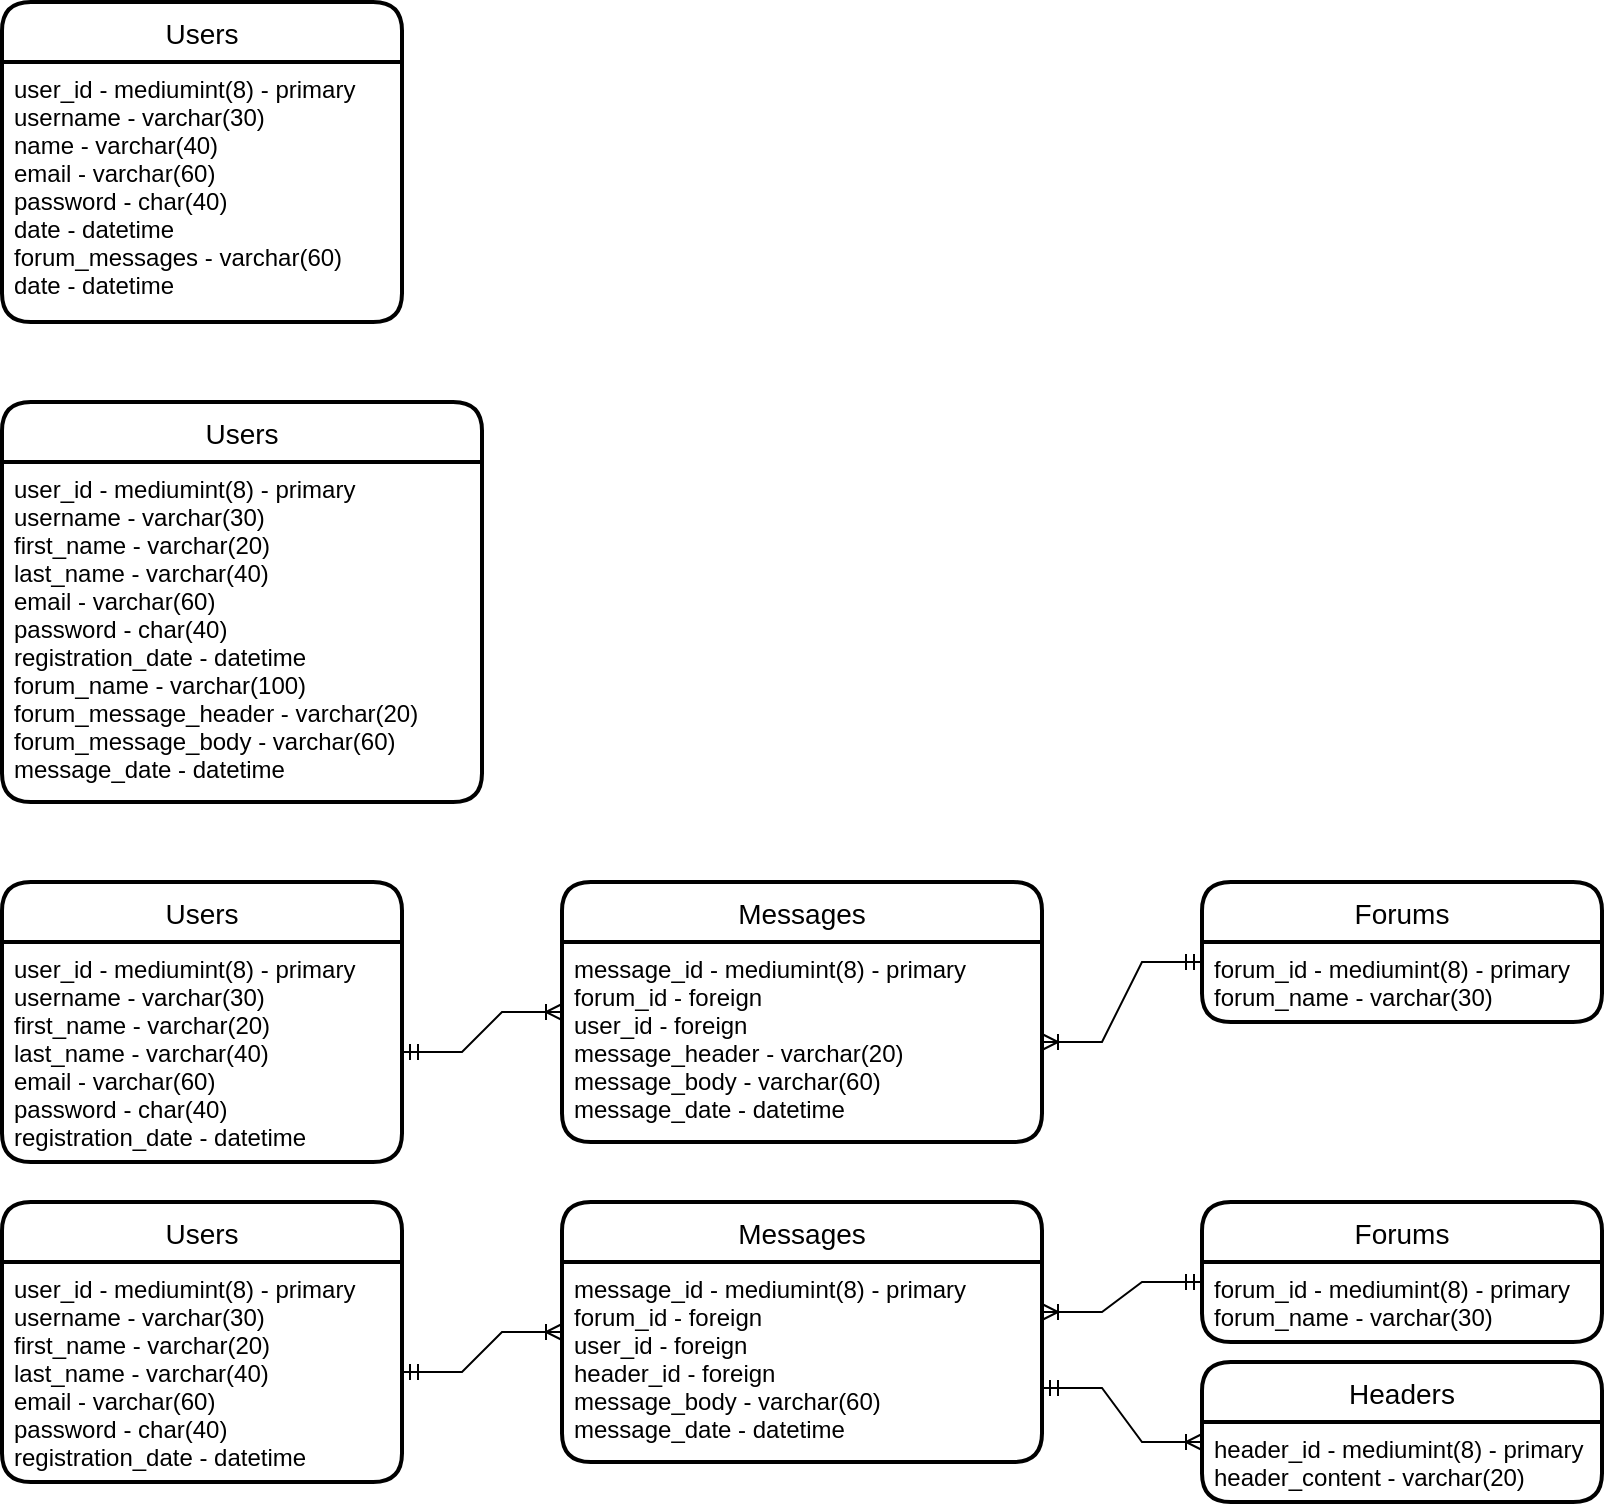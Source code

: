 <mxfile version="17.2.4" type="device"><diagram id="argeTwtFVw0A9GGsXqhy" name="Page-1"><mxGraphModel dx="1102" dy="844" grid="1" gridSize="10" guides="1" tooltips="1" connect="1" arrows="1" fold="1" page="1" pageScale="1" pageWidth="850" pageHeight="1100" math="0" shadow="0"><root><mxCell id="0"/><mxCell id="1" parent="0"/><mxCell id="o1aBW2jIDPf4MluN3RK8-1" value="Users" style="swimlane;childLayout=stackLayout;horizontal=1;startSize=30;horizontalStack=0;rounded=1;fontSize=14;fontStyle=0;strokeWidth=2;resizeParent=0;resizeLast=1;shadow=0;dashed=0;align=center;arcSize=16;" parent="1" vertex="1"><mxGeometry x="40" y="480" width="200" height="140" as="geometry"><mxRectangle x="120" y="150" width="70" height="30" as="alternateBounds"/></mxGeometry></mxCell><mxCell id="o1aBW2jIDPf4MluN3RK8-2" value="user_id - mediumint(8) - primary&#10;username - varchar(30)&#10;first_name - varchar(20)&#10;last_name - varchar(40)&#10;email - varchar(60)&#10;password - char(40)&#10;registration_date - datetime" style="align=left;strokeColor=none;fillColor=none;spacingLeft=4;fontSize=12;verticalAlign=top;resizable=0;rotatable=0;part=1;" parent="o1aBW2jIDPf4MluN3RK8-1" vertex="1"><mxGeometry y="30" width="200" height="110" as="geometry"/></mxCell><mxCell id="AXFl1zbKxgG5FfmS8HSk-2" value="Users" style="swimlane;childLayout=stackLayout;horizontal=1;startSize=30;horizontalStack=0;rounded=1;fontSize=14;fontStyle=0;strokeWidth=2;resizeParent=0;resizeLast=1;shadow=0;dashed=0;align=center;arcSize=16;" parent="1" vertex="1"><mxGeometry x="40" y="40" width="200" height="160" as="geometry"><mxRectangle x="120" y="150" width="70" height="30" as="alternateBounds"/></mxGeometry></mxCell><mxCell id="AXFl1zbKxgG5FfmS8HSk-3" value="user_id - mediumint(8) - primary&#10;username - varchar(30)&#10;name - varchar(40)&#10;email - varchar(60)&#10;password - char(40)&#10;date - datetime&#10;forum_messages - varchar(60)&#10;date - datetime&#10;" style="align=left;strokeColor=none;fillColor=none;spacingLeft=4;fontSize=12;verticalAlign=top;resizable=0;rotatable=0;part=1;" parent="AXFl1zbKxgG5FfmS8HSk-2" vertex="1"><mxGeometry y="30" width="200" height="130" as="geometry"/></mxCell><mxCell id="AXFl1zbKxgG5FfmS8HSk-6" value="Users" style="swimlane;childLayout=stackLayout;horizontal=1;startSize=30;horizontalStack=0;rounded=1;fontSize=14;fontStyle=0;strokeWidth=2;resizeParent=0;resizeLast=1;shadow=0;dashed=0;align=center;arcSize=16;" parent="1" vertex="1"><mxGeometry x="40" y="240" width="240" height="200" as="geometry"><mxRectangle x="120" y="150" width="70" height="30" as="alternateBounds"/></mxGeometry></mxCell><mxCell id="AXFl1zbKxgG5FfmS8HSk-7" value="user_id - mediumint(8) - primary&#10;username - varchar(30)&#10;first_name - varchar(20)&#10;last_name - varchar(40)&#10;email - varchar(60)&#10;password - char(40)&#10;registration_date - datetime&#10;forum_name - varchar(100)&#10;forum_message_header - varchar(20)&#10;forum_message_body - varchar(60)&#10;message_date - datetime&#10;" style="align=left;strokeColor=none;fillColor=none;spacingLeft=4;fontSize=12;verticalAlign=top;resizable=0;rotatable=0;part=1;" parent="AXFl1zbKxgG5FfmS8HSk-6" vertex="1"><mxGeometry y="30" width="240" height="170" as="geometry"/></mxCell><mxCell id="AXFl1zbKxgG5FfmS8HSk-8" value="Forums" style="swimlane;childLayout=stackLayout;horizontal=1;startSize=30;horizontalStack=0;rounded=1;fontSize=14;fontStyle=0;strokeWidth=2;resizeParent=0;resizeLast=1;shadow=0;dashed=0;align=center;arcSize=16;" parent="1" vertex="1"><mxGeometry x="640" y="480" width="200" height="70" as="geometry"><mxRectangle x="120" y="150" width="70" height="30" as="alternateBounds"/></mxGeometry></mxCell><mxCell id="AXFl1zbKxgG5FfmS8HSk-9" value="forum_id - mediumint(8) - primary&#10;forum_name - varchar(30)&#10;" style="align=left;strokeColor=none;fillColor=none;spacingLeft=4;fontSize=12;verticalAlign=top;resizable=0;rotatable=0;part=1;" parent="AXFl1zbKxgG5FfmS8HSk-8" vertex="1"><mxGeometry y="30" width="200" height="40" as="geometry"/></mxCell><mxCell id="AXFl1zbKxgG5FfmS8HSk-11" value="Messages" style="swimlane;childLayout=stackLayout;horizontal=1;startSize=30;horizontalStack=0;rounded=1;fontSize=14;fontStyle=0;strokeWidth=2;resizeParent=0;resizeLast=1;shadow=0;dashed=0;align=center;arcSize=16;" parent="1" vertex="1"><mxGeometry x="320" y="480" width="240" height="130" as="geometry"><mxRectangle x="120" y="150" width="70" height="30" as="alternateBounds"/></mxGeometry></mxCell><mxCell id="AXFl1zbKxgG5FfmS8HSk-12" value="message_id - mediumint(8) - primary&#10;forum_id - foreign&#10;user_id - foreign&#10;message_header - varchar(20)&#10;message_body - varchar(60)&#10;message_date - datetime" style="align=left;strokeColor=none;fillColor=none;spacingLeft=4;fontSize=12;verticalAlign=top;resizable=0;rotatable=0;part=1;" parent="AXFl1zbKxgG5FfmS8HSk-11" vertex="1"><mxGeometry y="30" width="240" height="100" as="geometry"/></mxCell><mxCell id="AXFl1zbKxgG5FfmS8HSk-13" value="" style="edgeStyle=entityRelationEdgeStyle;fontSize=12;html=1;endArrow=ERoneToMany;startArrow=ERmandOne;rounded=0;entryX=0;entryY=0.5;entryDx=0;entryDy=0;exitX=1;exitY=0.5;exitDx=0;exitDy=0;" parent="1" source="o1aBW2jIDPf4MluN3RK8-2" target="AXFl1zbKxgG5FfmS8HSk-11" edge="1"><mxGeometry width="100" height="100" relative="1" as="geometry"><mxPoint x="240" y="590" as="sourcePoint"/><mxPoint x="340" y="490" as="targetPoint"/></mxGeometry></mxCell><mxCell id="AXFl1zbKxgG5FfmS8HSk-14" value="" style="edgeStyle=entityRelationEdgeStyle;fontSize=12;html=1;endArrow=ERoneToMany;startArrow=ERmandOne;rounded=0;entryX=1;entryY=0.5;entryDx=0;entryDy=0;exitX=0;exitY=0.25;exitDx=0;exitDy=0;" parent="1" source="AXFl1zbKxgG5FfmS8HSk-9" target="AXFl1zbKxgG5FfmS8HSk-12" edge="1"><mxGeometry width="100" height="100" relative="1" as="geometry"><mxPoint x="560" y="710" as="sourcePoint"/><mxPoint x="660" y="610" as="targetPoint"/></mxGeometry></mxCell><mxCell id="AXFl1zbKxgG5FfmS8HSk-16" value="Users" style="swimlane;childLayout=stackLayout;horizontal=1;startSize=30;horizontalStack=0;rounded=1;fontSize=14;fontStyle=0;strokeWidth=2;resizeParent=0;resizeLast=1;shadow=0;dashed=0;align=center;arcSize=16;" parent="1" vertex="1"><mxGeometry x="40" y="640" width="200" height="140" as="geometry"><mxRectangle x="120" y="150" width="70" height="30" as="alternateBounds"/></mxGeometry></mxCell><mxCell id="AXFl1zbKxgG5FfmS8HSk-17" value="user_id - mediumint(8) - primary&#10;username - varchar(30)&#10;first_name - varchar(20)&#10;last_name - varchar(40)&#10;email - varchar(60)&#10;password - char(40)&#10;registration_date - datetime" style="align=left;strokeColor=none;fillColor=none;spacingLeft=4;fontSize=12;verticalAlign=top;resizable=0;rotatable=0;part=1;" parent="AXFl1zbKxgG5FfmS8HSk-16" vertex="1"><mxGeometry y="30" width="200" height="110" as="geometry"/></mxCell><mxCell id="AXFl1zbKxgG5FfmS8HSk-18" value="Forums" style="swimlane;childLayout=stackLayout;horizontal=1;startSize=30;horizontalStack=0;rounded=1;fontSize=14;fontStyle=0;strokeWidth=2;resizeParent=0;resizeLast=1;shadow=0;dashed=0;align=center;arcSize=16;" parent="1" vertex="1"><mxGeometry x="640" y="640" width="200" height="70" as="geometry"><mxRectangle x="120" y="150" width="70" height="30" as="alternateBounds"/></mxGeometry></mxCell><mxCell id="AXFl1zbKxgG5FfmS8HSk-19" value="forum_id - mediumint(8) - primary&#10;forum_name - varchar(30)&#10;" style="align=left;strokeColor=none;fillColor=none;spacingLeft=4;fontSize=12;verticalAlign=top;resizable=0;rotatable=0;part=1;" parent="AXFl1zbKxgG5FfmS8HSk-18" vertex="1"><mxGeometry y="30" width="200" height="40" as="geometry"/></mxCell><mxCell id="AXFl1zbKxgG5FfmS8HSk-20" value="Messages" style="swimlane;childLayout=stackLayout;horizontal=1;startSize=30;horizontalStack=0;rounded=1;fontSize=14;fontStyle=0;strokeWidth=2;resizeParent=0;resizeLast=1;shadow=0;dashed=0;align=center;arcSize=16;" parent="1" vertex="1"><mxGeometry x="320" y="640" width="240" height="130" as="geometry"><mxRectangle x="120" y="150" width="70" height="30" as="alternateBounds"/></mxGeometry></mxCell><mxCell id="AXFl1zbKxgG5FfmS8HSk-21" value="message_id - mediumint(8) - primary&#10;forum_id - foreign&#10;user_id - foreign&#10;header_id - foreign&#10;message_body - varchar(60)&#10;message_date - datetime" style="align=left;strokeColor=none;fillColor=none;spacingLeft=4;fontSize=12;verticalAlign=top;resizable=0;rotatable=0;part=1;" parent="AXFl1zbKxgG5FfmS8HSk-20" vertex="1"><mxGeometry y="30" width="240" height="100" as="geometry"/></mxCell><mxCell id="AXFl1zbKxgG5FfmS8HSk-22" value="" style="edgeStyle=entityRelationEdgeStyle;fontSize=12;html=1;endArrow=ERoneToMany;startArrow=ERmandOne;rounded=0;entryX=0;entryY=0.5;entryDx=0;entryDy=0;exitX=1;exitY=0.5;exitDx=0;exitDy=0;" parent="1" source="AXFl1zbKxgG5FfmS8HSk-17" target="AXFl1zbKxgG5FfmS8HSk-20" edge="1"><mxGeometry width="100" height="100" relative="1" as="geometry"><mxPoint x="240" y="750" as="sourcePoint"/><mxPoint x="340" y="650" as="targetPoint"/></mxGeometry></mxCell><mxCell id="AXFl1zbKxgG5FfmS8HSk-23" value="" style="edgeStyle=entityRelationEdgeStyle;fontSize=12;html=1;endArrow=ERoneToMany;startArrow=ERmandOne;rounded=0;entryX=1;entryY=0.25;entryDx=0;entryDy=0;exitX=0;exitY=0.25;exitDx=0;exitDy=0;" parent="1" source="AXFl1zbKxgG5FfmS8HSk-19" target="AXFl1zbKxgG5FfmS8HSk-21" edge="1"><mxGeometry width="100" height="100" relative="1" as="geometry"><mxPoint x="560" y="870" as="sourcePoint"/><mxPoint x="660" y="770" as="targetPoint"/></mxGeometry></mxCell><mxCell id="AXFl1zbKxgG5FfmS8HSk-24" value="Headers" style="swimlane;childLayout=stackLayout;horizontal=1;startSize=30;horizontalStack=0;rounded=1;fontSize=14;fontStyle=0;strokeWidth=2;resizeParent=0;resizeLast=1;shadow=0;dashed=0;align=center;arcSize=16;" parent="1" vertex="1"><mxGeometry x="640" y="720" width="200" height="70" as="geometry"><mxRectangle x="120" y="150" width="70" height="30" as="alternateBounds"/></mxGeometry></mxCell><mxCell id="AXFl1zbKxgG5FfmS8HSk-25" value="header_id - mediumint(8) - primary&#10;header_content - varchar(20)" style="align=left;strokeColor=none;fillColor=none;spacingLeft=4;fontSize=12;verticalAlign=top;resizable=0;rotatable=0;part=1;" parent="AXFl1zbKxgG5FfmS8HSk-24" vertex="1"><mxGeometry y="30" width="200" height="40" as="geometry"/></mxCell><mxCell id="AXFl1zbKxgG5FfmS8HSk-26" value="" style="edgeStyle=entityRelationEdgeStyle;fontSize=12;html=1;endArrow=ERoneToMany;startArrow=ERmandOne;rounded=0;entryX=0;entryY=0.25;entryDx=0;entryDy=0;" parent="1" target="AXFl1zbKxgG5FfmS8HSk-25" edge="1"><mxGeometry width="100" height="100" relative="1" as="geometry"><mxPoint x="560" y="733" as="sourcePoint"/><mxPoint x="570" y="790" as="targetPoint"/></mxGeometry></mxCell></root></mxGraphModel></diagram></mxfile>